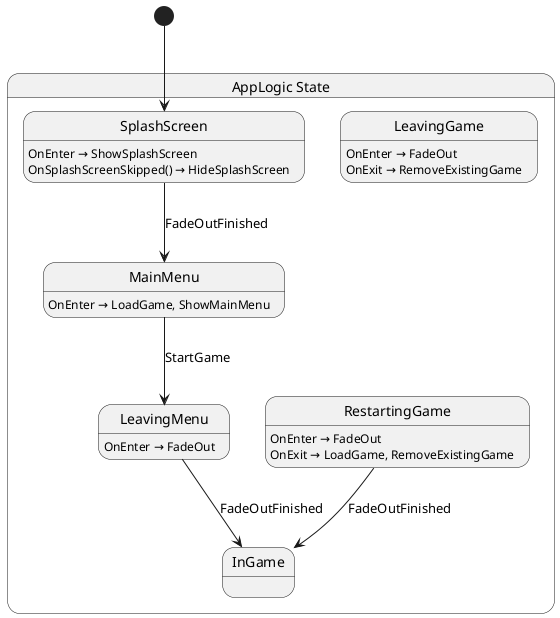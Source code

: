 @startuml AppLogic
state "AppLogic State" as GameDemo_AppLogic_State {
  state "InGame" as GameDemo_AppLogic_State_InGame
  state "LeavingGame" as GameDemo_AppLogic_State_LeavingGame {
    GameDemo_AppLogic_State_LeavingGame : OnEnter → FadeOut
    GameDemo_AppLogic_State_LeavingGame : OnExit → RemoveExistingGame
  }
  state "LeavingMenu" as GameDemo_AppLogic_State_LeavingMenu {
    GameDemo_AppLogic_State_LeavingMenu : OnEnter → FadeOut
  }
  state "MainMenu" as GameDemo_AppLogic_State_MainMenu {
    GameDemo_AppLogic_State_MainMenu : OnEnter → LoadGame, ShowMainMenu
  }
  state "RestartingGame" as GameDemo_AppLogic_State_RestartingGame {
    GameDemo_AppLogic_State_RestartingGame : OnEnter → FadeOut
    GameDemo_AppLogic_State_RestartingGame : OnExit → LoadGame, RemoveExistingGame
  }
  state "SplashScreen" as GameDemo_AppLogic_State_SplashScreen {
    GameDemo_AppLogic_State_SplashScreen : OnEnter → ShowSplashScreen
    GameDemo_AppLogic_State_SplashScreen : OnSplashScreenSkipped() → HideSplashScreen
  }
}

GameDemo_AppLogic_State_LeavingMenu --> GameDemo_AppLogic_State_InGame : FadeOutFinished
GameDemo_AppLogic_State_MainMenu --> GameDemo_AppLogic_State_LeavingMenu : StartGame
GameDemo_AppLogic_State_RestartingGame --> GameDemo_AppLogic_State_InGame : FadeOutFinished
GameDemo_AppLogic_State_SplashScreen --> GameDemo_AppLogic_State_MainMenu : FadeOutFinished

[*] --> GameDemo_AppLogic_State_SplashScreen
@enduml